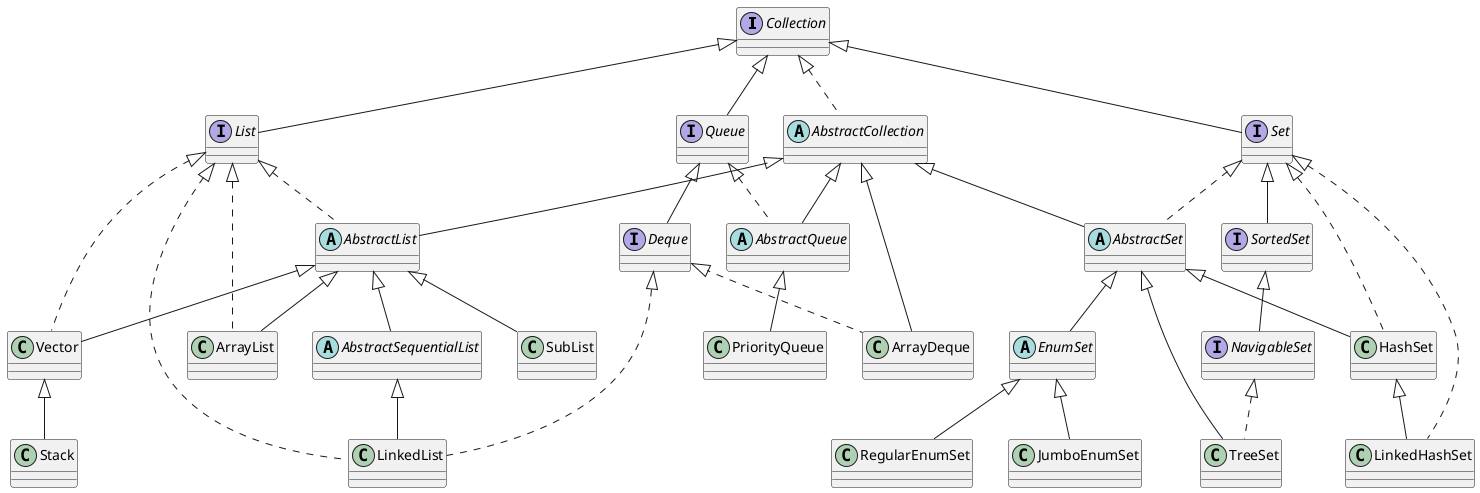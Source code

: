@startuml
'https://plantuml.com/class-diagram

interface Collection

abstract class AbstractCollection

abstract class AbstractList
abstract class AbstractSet
abstract class AbstractQueue
class ArrayDeque

interface List
interface Set
interface Queue

class ArrayList
class Vector
class LinkedList
class Stack
abstract class AbstractSequentialList

interface SortedSet
interface NavigableSet
class HashSet
class LinkedHashSet
class TreeSet

abstract class EnumSet
class JumboEnumSet
class RegularEnumSet

interface Deque
class PriorityQueue


Collection <|.. AbstractCollection

Collection <|-- List
Collection <|-- Set
Collection <|-- Queue

AbstractCollection <|-- AbstractList
AbstractCollection <|-- AbstractSet
AbstractCollection <|-- AbstractQueue
AbstractCollection <|-- ArrayDeque

List <|.. AbstractList
Set <|.. AbstractSet
Queue <|.. AbstractQueue

List <|.. ArrayList
List <|.. Vector
List <|.. LinkedList

Vector <|-- Stack

AbstractList <|-- ArrayList
AbstractList <|-- Vector
AbstractList <|-- AbstractSequentialList
AbstractList <|-- SubList

AbstractSequentialList <|-- LinkedList

AbstractSet <|-- HashSet
Set <|.. HashSet

HashSet <|-- LinkedHashSet
Set <|.. LinkedHashSet

AbstractSet <|-- TreeSet
NavigableSet <|.. TreeSet

SortedSet <|-- NavigableSet
Set <|-- SortedSet

AbstractSet <|-- EnumSet
EnumSet <|-- JumboEnumSet
EnumSet <|-- RegularEnumSet

Queue <|-- Deque
Deque <|.. LinkedList
Deque <|.. ArrayDeque

AbstractQueue <|-- PriorityQueue

@enduml